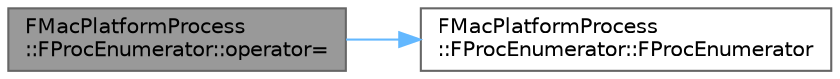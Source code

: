 digraph "FMacPlatformProcess::FProcEnumerator::operator="
{
 // INTERACTIVE_SVG=YES
 // LATEX_PDF_SIZE
  bgcolor="transparent";
  edge [fontname=Helvetica,fontsize=10,labelfontname=Helvetica,labelfontsize=10];
  node [fontname=Helvetica,fontsize=10,shape=box,height=0.2,width=0.4];
  rankdir="LR";
  Node1 [id="Node000001",label="FMacPlatformProcess\l::FProcEnumerator::operator=",height=0.2,width=0.4,color="gray40", fillcolor="grey60", style="filled", fontcolor="black",tooltip=" "];
  Node1 -> Node2 [id="edge1_Node000001_Node000002",color="steelblue1",style="solid",tooltip=" "];
  Node2 [id="Node000002",label="FMacPlatformProcess\l::FProcEnumerator::FProcEnumerator",height=0.2,width=0.4,color="grey40", fillcolor="white", style="filled",URL="$d3/daa/classFMacPlatformProcess_1_1FProcEnumerator.html#af16ecc92a1e40d617f91c32b5acbbdc2",tooltip=" "];
}
